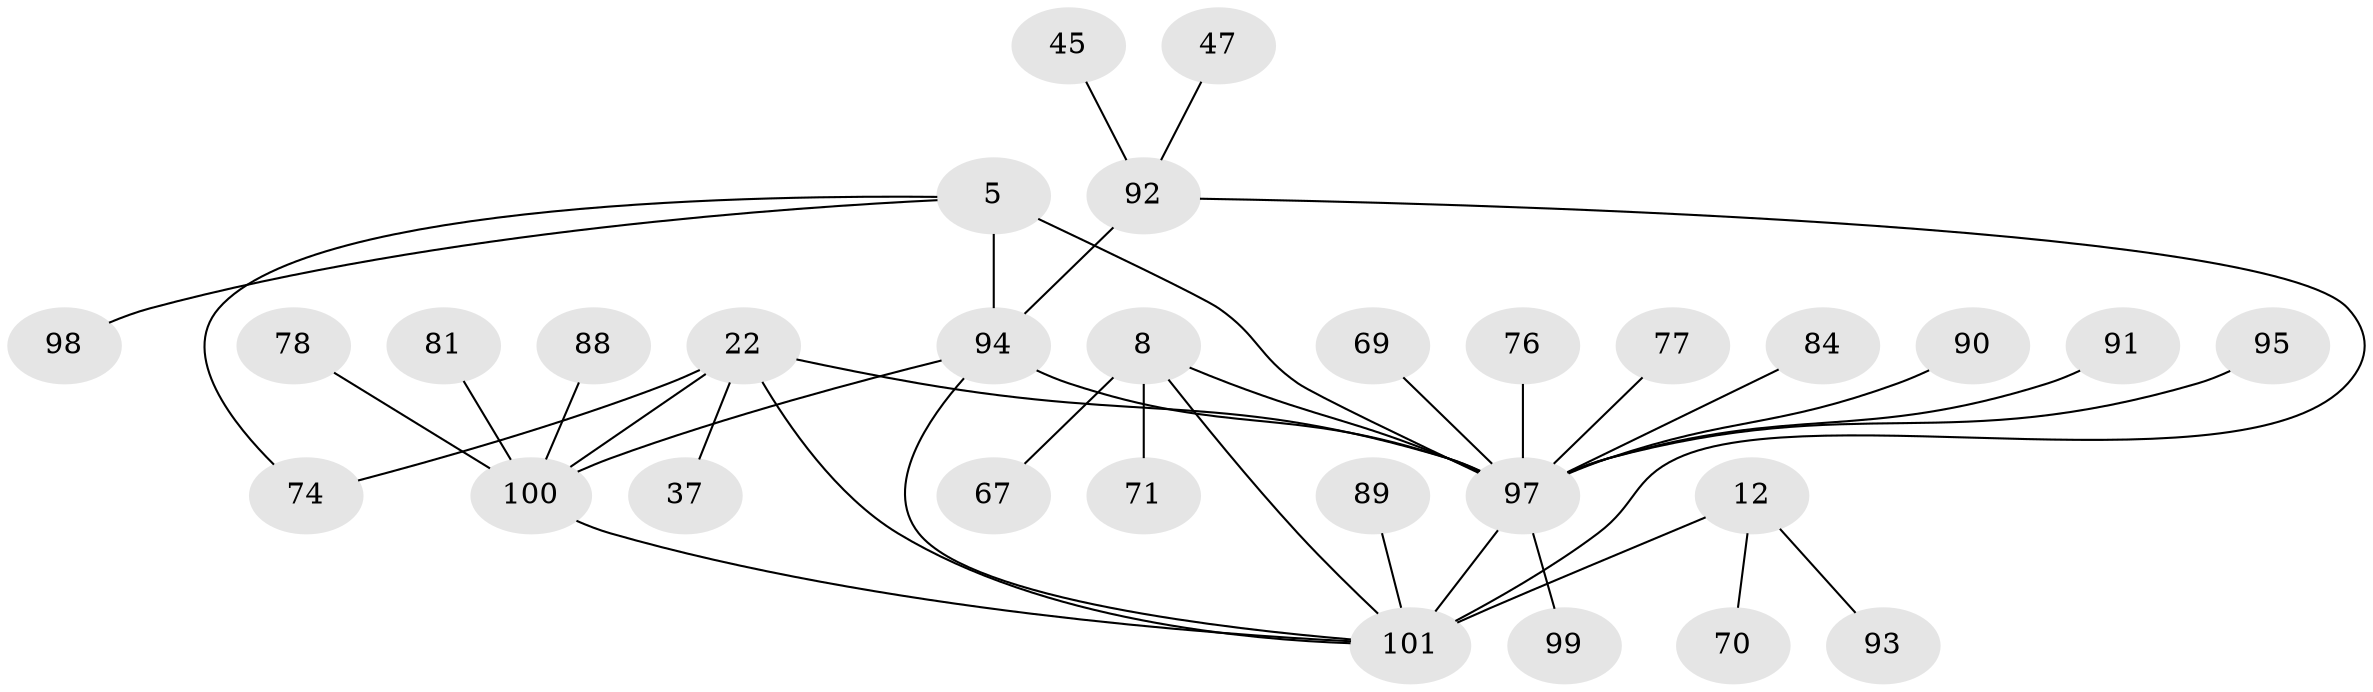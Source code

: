 // original degree distribution, {9: 0.039603960396039604, 8: 0.0297029702970297, 5: 0.04950495049504951, 11: 0.009900990099009901, 7: 0.07920792079207921, 4: 0.019801980198019802, 10: 0.019801980198019802, 15: 0.009900990099009901, 1: 0.5643564356435643, 2: 0.15841584158415842, 3: 0.019801980198019802}
// Generated by graph-tools (version 1.1) at 2025/59/03/04/25 21:59:02]
// undirected, 30 vertices, 37 edges
graph export_dot {
graph [start="1"]
  node [color=gray90,style=filled];
  5 [super="+3"];
  8 [super="+6"];
  12 [super="+11"];
  22 [super="+21"];
  37;
  45;
  47 [super="+43"];
  67;
  69;
  70;
  71;
  74;
  76;
  77;
  78;
  81 [super="+40+53"];
  84;
  88;
  89 [super="+42"];
  90;
  91;
  92 [super="+19"];
  93;
  94 [super="+57+68+60+72+80+85+87"];
  95 [super="+86"];
  97 [super="+64"];
  98;
  99;
  100 [super="+35+75"];
  101 [super="+15+27+38+48+79+83+14+51+56+96+62+82"];
  5 -- 74;
  5 -- 98;
  5 -- 94;
  5 -- 97 [weight=7];
  8 -- 67;
  8 -- 71;
  8 -- 101;
  8 -- 97 [weight=6];
  12 -- 70;
  12 -- 93;
  12 -- 101 [weight=6];
  22 -- 37;
  22 -- 74;
  22 -- 100 [weight=6];
  22 -- 101;
  22 -- 97 [weight=3];
  45 -- 92;
  47 -- 92;
  69 -- 97;
  76 -- 97;
  77 -- 97;
  78 -- 100;
  81 -- 100;
  84 -- 97;
  88 -- 100;
  89 -- 101;
  90 -- 97;
  91 -- 97;
  92 -- 101;
  92 -- 94 [weight=6];
  94 -- 101 [weight=2];
  94 -- 100;
  94 -- 97;
  95 -- 97;
  97 -- 99;
  97 -- 101 [weight=2];
  100 -- 101 [weight=3];
}
